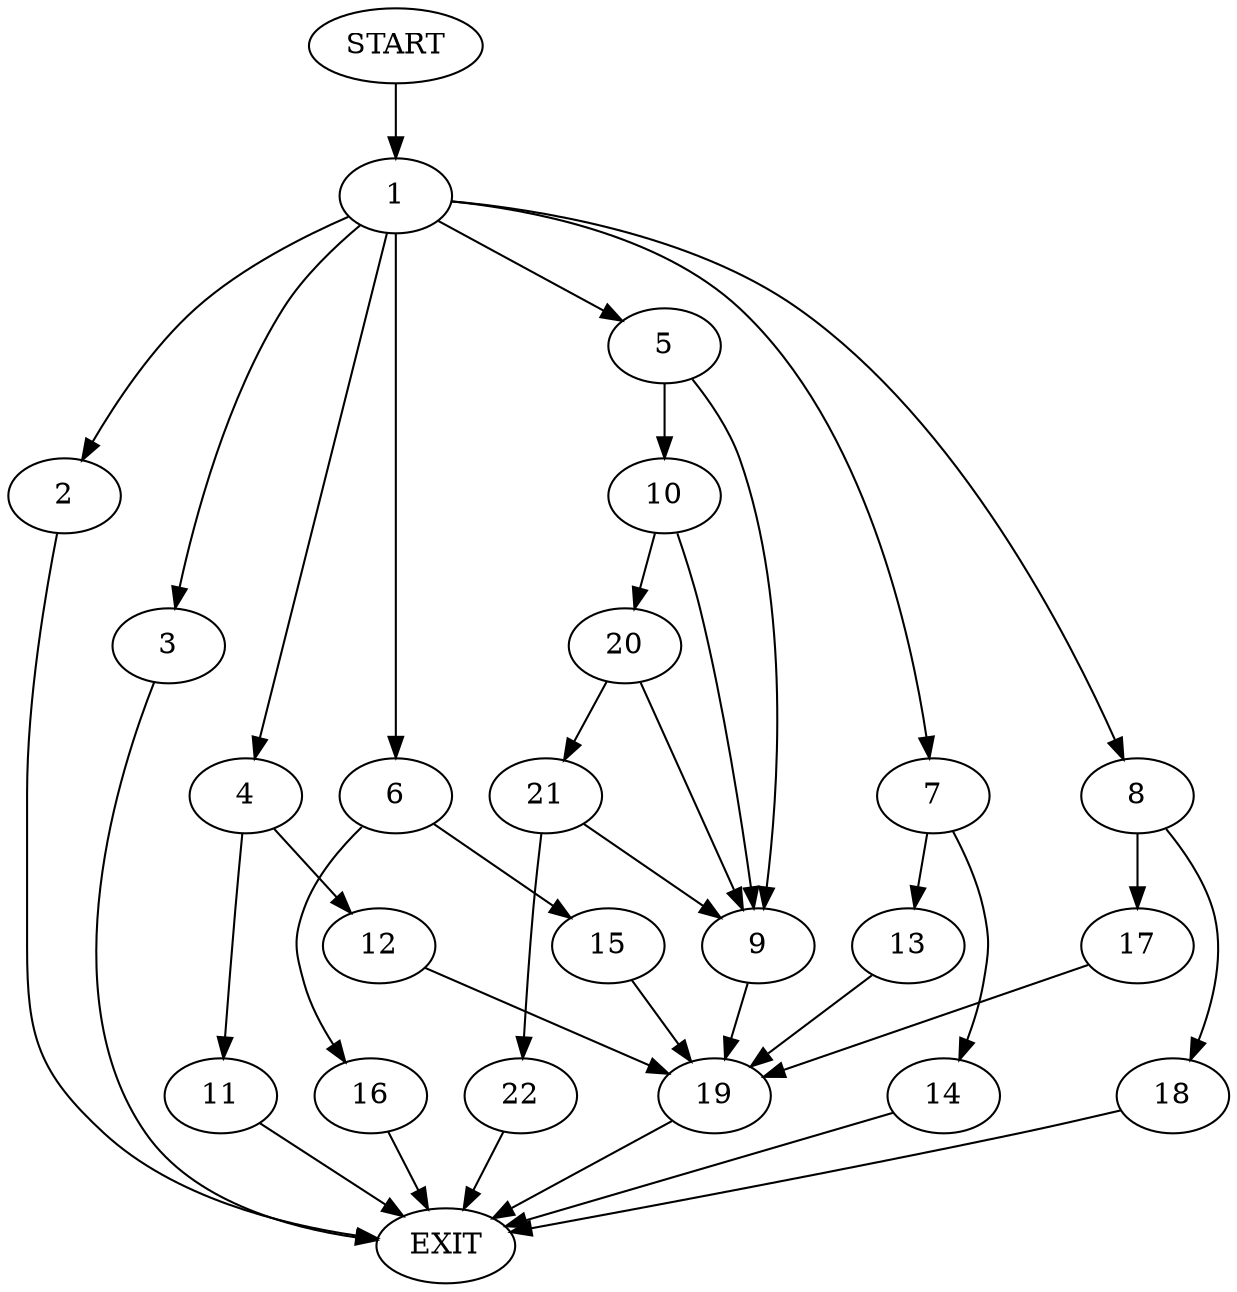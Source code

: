 digraph {
0 [label="START"]
23 [label="EXIT"]
0 -> 1
1 -> 2
1 -> 3
1 -> 4
1 -> 5
1 -> 6
1 -> 7
1 -> 8
5 -> 9
5 -> 10
3 -> 23
4 -> 11
4 -> 12
7 -> 13
7 -> 14
2 -> 23
6 -> 15
6 -> 16
8 -> 17
8 -> 18
9 -> 19
10 -> 9
10 -> 20
20 -> 9
20 -> 21
21 -> 9
21 -> 22
22 -> 23
19 -> 23
14 -> 23
13 -> 19
16 -> 23
15 -> 19
12 -> 19
11 -> 23
18 -> 23
17 -> 19
}
